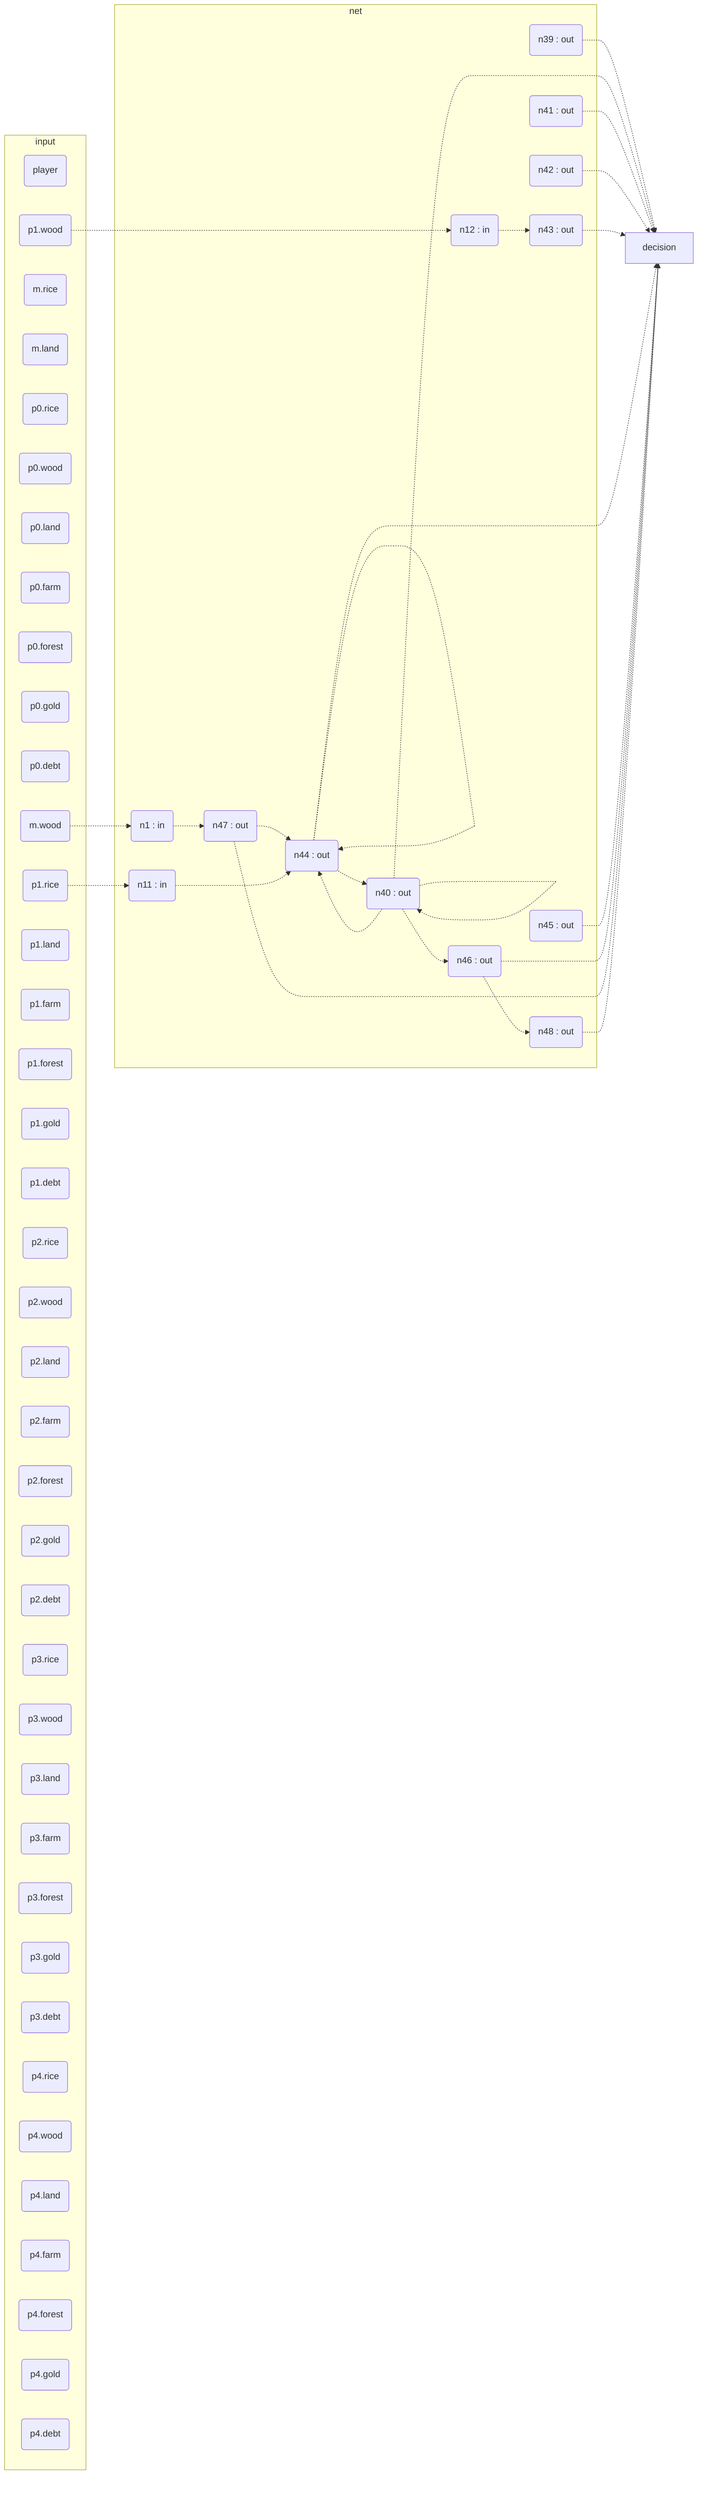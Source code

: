 flowchart LR
subgraph input
i0(player)
i1(m.wood)
i2(m.rice)
i3(m.land)
i4(p0.rice)
i5(p0.wood)
i6(p0.land)
i7(p0.farm)
i8(p0.forest)
i9(p0.gold)
i10(p0.debt)
i11(p1.rice)
i12(p1.wood)
i13(p1.land)
i14(p1.farm)
i15(p1.forest)
i16(p1.gold)
i17(p1.debt)
i18(p2.rice)
i19(p2.wood)
i20(p2.land)
i21(p2.farm)
i22(p2.forest)
i23(p2.gold)
i24(p2.debt)
i25(p3.rice)
i26(p3.wood)
i27(p3.land)
i28(p3.farm)
i29(p3.forest)
i30(p3.gold)
i31(p3.debt)
i32(p4.rice)
i33(p4.wood)
i34(p4.land)
i35(p4.farm)
i36(p4.forest)
i37(p4.gold)
i38(p4.debt)
end
subgraph net
i1 -.-> n1 
n1(n1 : in)
i11 -.-> n11 
n11(n11 : in)
i12 -.-> n12 
n12(n12 : in)
n39(n39 : out)
n44 -.-> n40 
n40 -.-> n40 
n40(n40 : out)
n41(n41 : out)
n42(n42 : out)
n12 -.-> n43 
n43(n43 : out)
n47 -.-> n44 
n11 -.-> n44 
n44 -.-> n44 
n40 -.-> n44 
n44(n44 : out)
n45(n45 : out)
n40 -.-> n46 
n46(n46 : out)
n1 -.-> n47 
n47(n47 : out)
n46 -.-> n48 
n48(n48 : out)
end
n39 -.-> decision
n40 -.-> decision
n41 -.-> decision
n42 -.-> decision
n43 -.-> decision
n44 -.-> decision
n45 -.-> decision
n46 -.-> decision
n47 -.-> decision
n48 -.-> decision